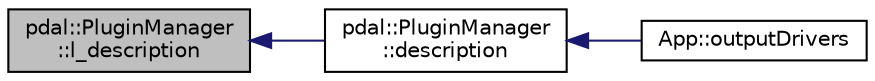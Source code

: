 digraph "pdal::PluginManager::l_description"
{
  edge [fontname="Helvetica",fontsize="10",labelfontname="Helvetica",labelfontsize="10"];
  node [fontname="Helvetica",fontsize="10",shape=record];
  rankdir="LR";
  Node1 [label="pdal::PluginManager\l::l_description",height=0.2,width=0.4,color="black", fillcolor="grey75", style="filled", fontcolor="black"];
  Node1 -> Node2 [dir="back",color="midnightblue",fontsize="10",style="solid",fontname="Helvetica"];
  Node2 [label="pdal::PluginManager\l::description",height=0.2,width=0.4,color="black", fillcolor="white", style="filled",URL="$classpdal_1_1PluginManager.html#acbf3ce9545623dd9c636aec6160fb51e"];
  Node2 -> Node3 [dir="back",color="midnightblue",fontsize="10",style="solid",fontname="Helvetica"];
  Node3 [label="App::outputDrivers",height=0.2,width=0.4,color="black", fillcolor="white", style="filled",URL="$classApp.html#a1577860a48c9cef4fe5f669480cac388"];
}
